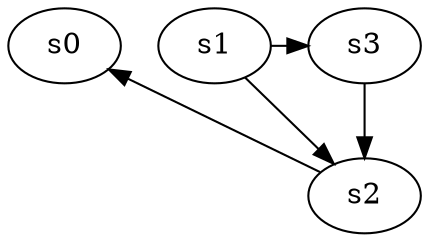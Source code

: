 digraph game_0663_complex_4 {
    s0 [name="s0", player=1];
    s1 [name="s1", player=0];
    s2 [name="s2", player=0];
    s3 [name="s3", player=0, target=1];

    s1 -> s2 [constraint="!(time % 6 == 5)"];
    s1 -> s3 [constraint="time % 6 == 3"];
    s2 -> s0 [constraint="time % 2 == 0"];
    s3 -> s2;
}
